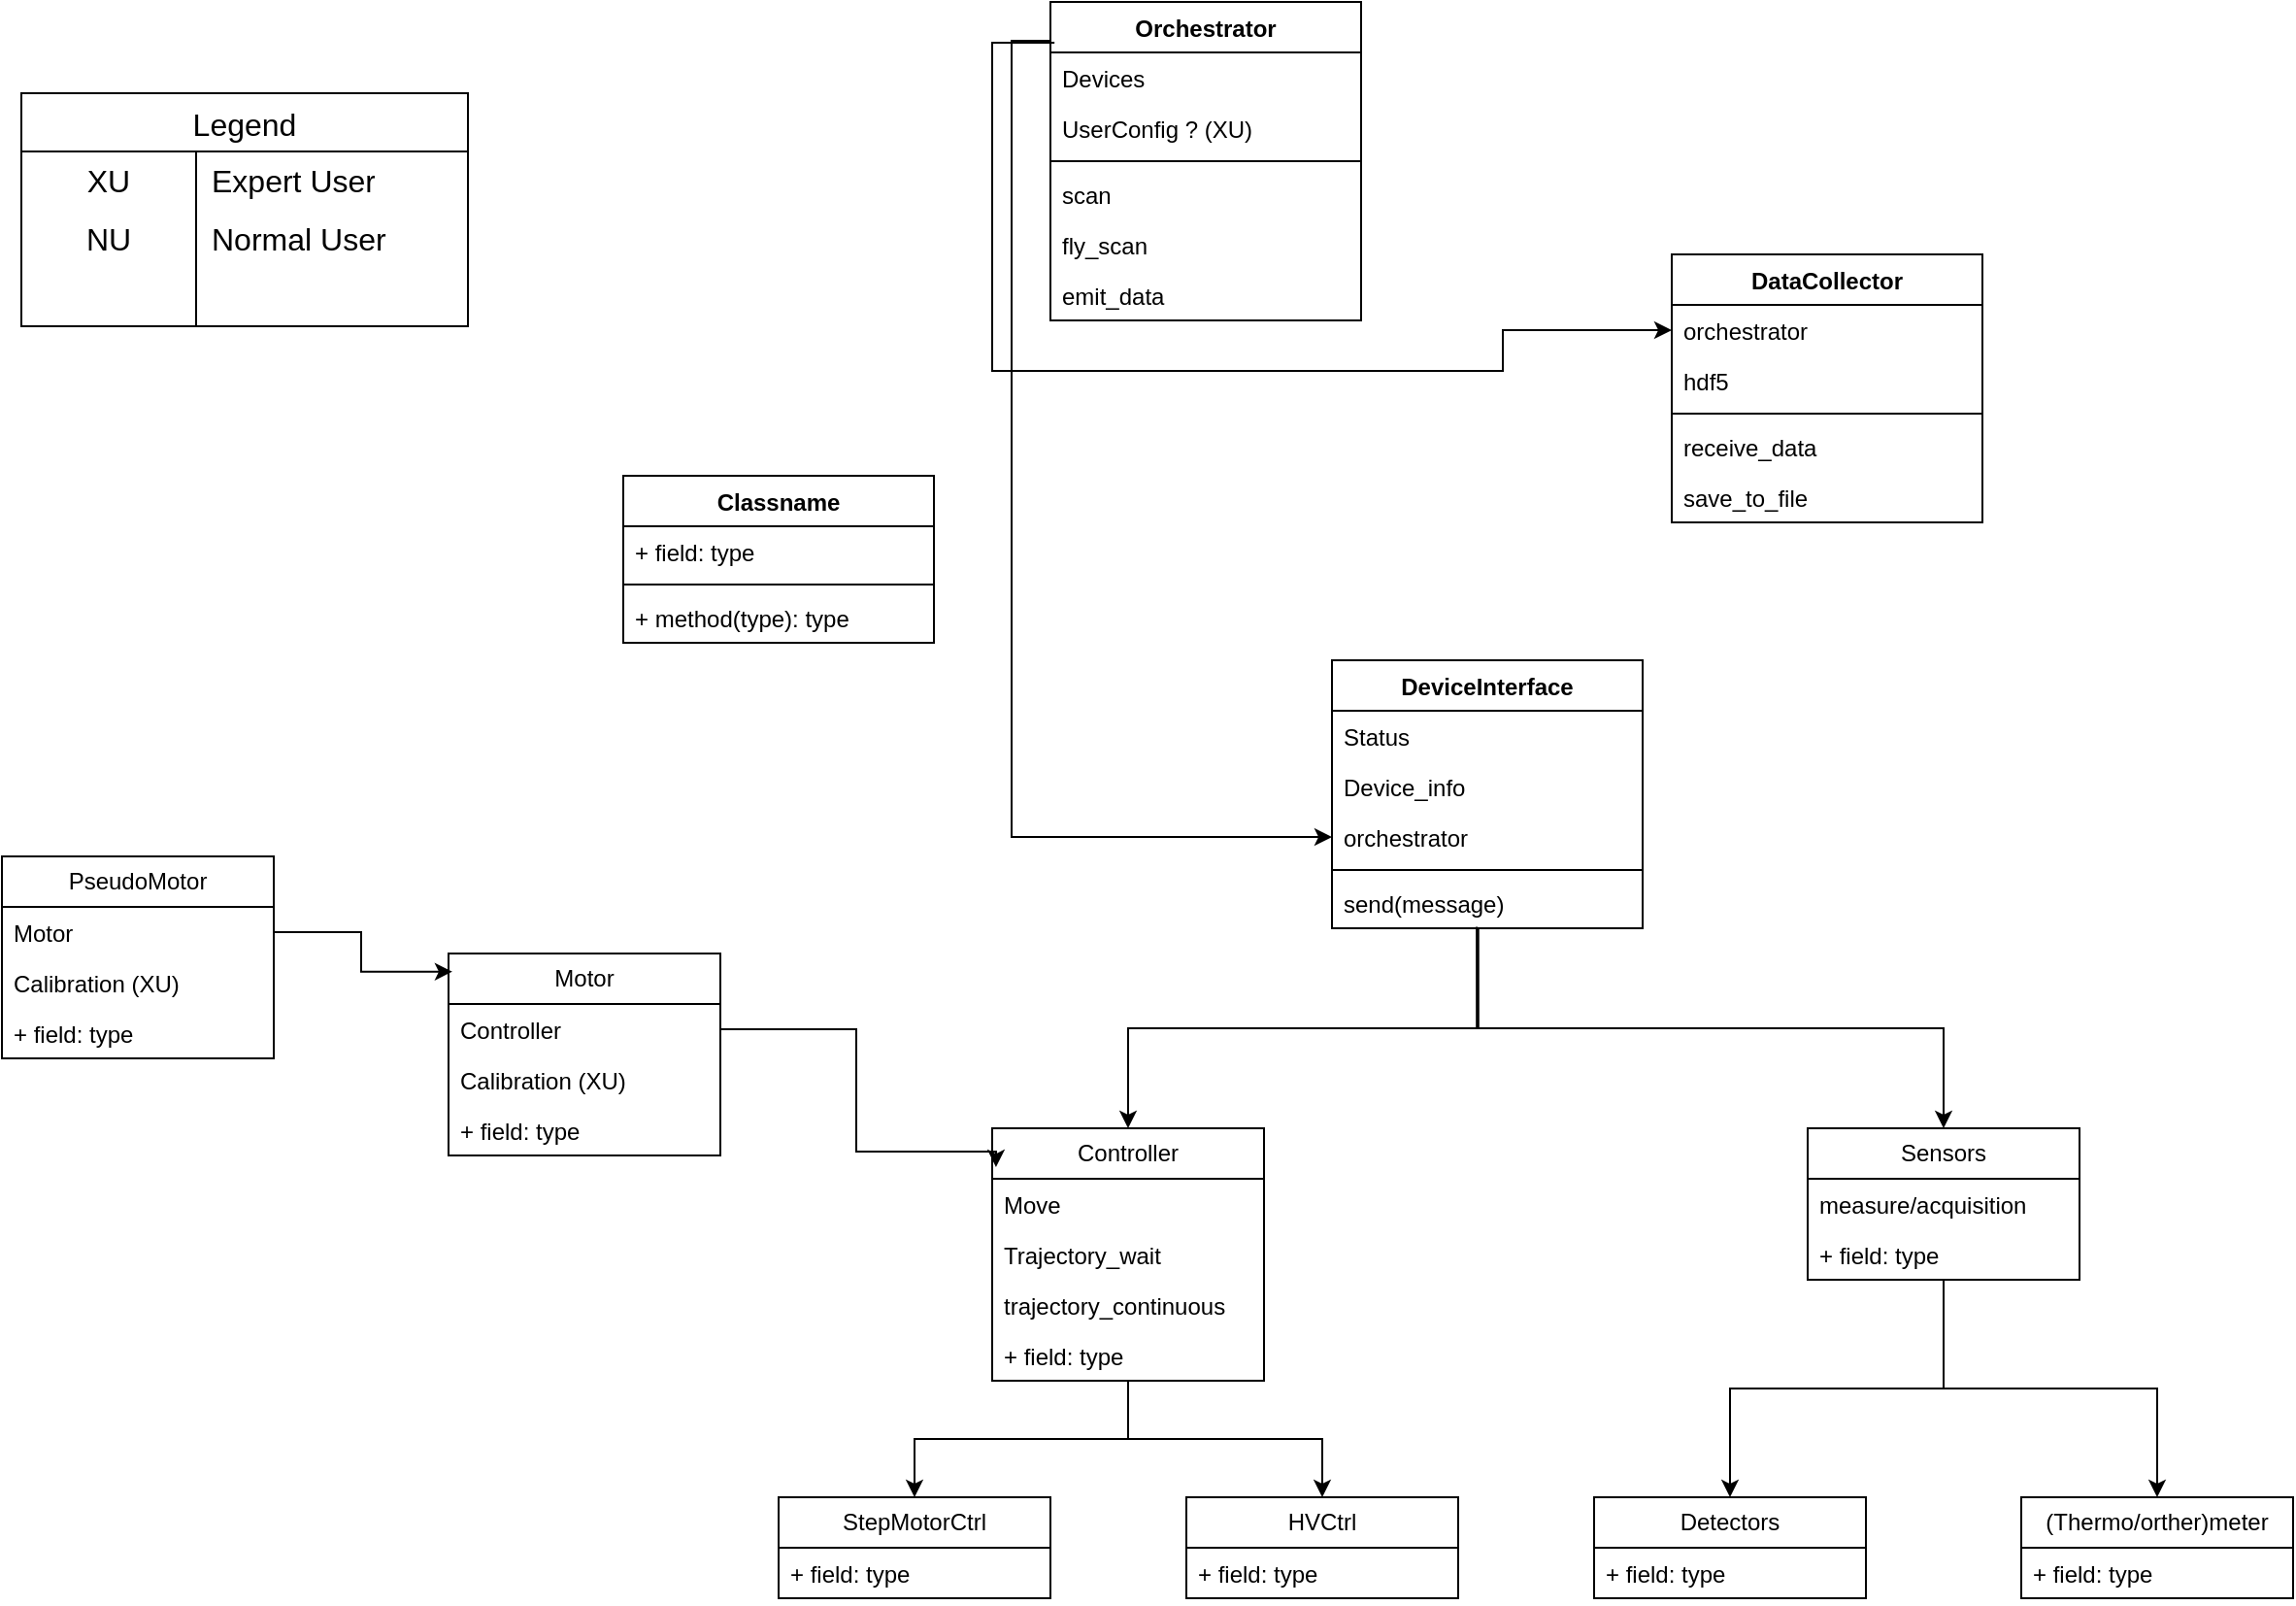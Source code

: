 <mxfile version="26.1.1">
  <diagram name="Page-1" id="jzfH1VilMcG5cgDZMwp6">
    <mxGraphModel dx="2126" dy="1706" grid="1" gridSize="10" guides="1" tooltips="1" connect="1" arrows="1" fold="1" page="1" pageScale="1" pageWidth="850" pageHeight="1100" math="0" shadow="0">
      <root>
        <mxCell id="0" />
        <mxCell id="1" parent="0" />
        <mxCell id="Qvts3UdeTk0v4JKuU7ID-21" value="" style="edgeStyle=orthogonalEdgeStyle;rounded=0;orthogonalLoop=1;jettySize=auto;html=1;exitX=0.466;exitY=0.969;exitDx=0;exitDy=0;exitPerimeter=0;" parent="1" source="N3Errv8hl5WR_gQO_PK9-5" target="Qvts3UdeTk0v4JKuU7ID-16" edge="1">
          <mxGeometry relative="1" as="geometry">
            <mxPoint x="420" y="270" as="sourcePoint" />
          </mxGeometry>
        </mxCell>
        <mxCell id="Qvts3UdeTk0v4JKuU7ID-29" value="" style="edgeStyle=orthogonalEdgeStyle;rounded=0;orthogonalLoop=1;jettySize=auto;html=1;exitX=0.471;exitY=1;exitDx=0;exitDy=0;exitPerimeter=0;" parent="1" source="N3Errv8hl5WR_gQO_PK9-5" target="Qvts3UdeTk0v4JKuU7ID-24" edge="1">
          <mxGeometry relative="1" as="geometry">
            <mxPoint x="460" y="276" as="sourcePoint" />
          </mxGeometry>
        </mxCell>
        <mxCell id="Qvts3UdeTk0v4JKuU7ID-57" value="" style="edgeStyle=orthogonalEdgeStyle;rounded=0;orthogonalLoop=1;jettySize=auto;html=1;" parent="1" source="Qvts3UdeTk0v4JKuU7ID-16" target="Qvts3UdeTk0v4JKuU7ID-54" edge="1">
          <mxGeometry relative="1" as="geometry" />
        </mxCell>
        <mxCell id="Qvts3UdeTk0v4JKuU7ID-61" value="" style="edgeStyle=orthogonalEdgeStyle;rounded=0;orthogonalLoop=1;jettySize=auto;html=1;" parent="1" source="Qvts3UdeTk0v4JKuU7ID-16" target="Qvts3UdeTk0v4JKuU7ID-58" edge="1">
          <mxGeometry relative="1" as="geometry" />
        </mxCell>
        <mxCell id="Qvts3UdeTk0v4JKuU7ID-16" value="Controller" style="swimlane;fontStyle=0;childLayout=stackLayout;horizontal=1;startSize=26;fillColor=none;horizontalStack=0;resizeParent=1;resizeParentMax=0;resizeLast=0;collapsible=1;marginBottom=0;whiteSpace=wrap;html=1;" parent="1" vertex="1">
          <mxGeometry x="170" y="370" width="140" height="130" as="geometry">
            <mxRectangle x="170" y="370" width="90" height="30" as="alternateBounds" />
          </mxGeometry>
        </mxCell>
        <mxCell id="Qvts3UdeTk0v4JKuU7ID-17" value="Move" style="text;strokeColor=none;fillColor=none;align=left;verticalAlign=top;spacingLeft=4;spacingRight=4;overflow=hidden;rotatable=0;points=[[0,0.5],[1,0.5]];portConstraint=eastwest;whiteSpace=wrap;html=1;" parent="Qvts3UdeTk0v4JKuU7ID-16" vertex="1">
          <mxGeometry y="26" width="140" height="26" as="geometry" />
        </mxCell>
        <mxCell id="Qvts3UdeTk0v4JKuU7ID-19" value="Trajectory_wait" style="text;strokeColor=none;fillColor=none;align=left;verticalAlign=top;spacingLeft=4;spacingRight=4;overflow=hidden;rotatable=0;points=[[0,0.5],[1,0.5]];portConstraint=eastwest;whiteSpace=wrap;html=1;" parent="Qvts3UdeTk0v4JKuU7ID-16" vertex="1">
          <mxGeometry y="52" width="140" height="26" as="geometry" />
        </mxCell>
        <mxCell id="Qvts3UdeTk0v4JKuU7ID-79" value="trajectory_continuous" style="text;strokeColor=none;fillColor=none;align=left;verticalAlign=top;spacingLeft=4;spacingRight=4;overflow=hidden;rotatable=0;points=[[0,0.5],[1,0.5]];portConstraint=eastwest;whiteSpace=wrap;html=1;" parent="Qvts3UdeTk0v4JKuU7ID-16" vertex="1">
          <mxGeometry y="78" width="140" height="26" as="geometry" />
        </mxCell>
        <mxCell id="Qvts3UdeTk0v4JKuU7ID-80" value="+ field: type" style="text;strokeColor=none;fillColor=none;align=left;verticalAlign=top;spacingLeft=4;spacingRight=4;overflow=hidden;rotatable=0;points=[[0,0.5],[1,0.5]];portConstraint=eastwest;whiteSpace=wrap;html=1;" parent="Qvts3UdeTk0v4JKuU7ID-16" vertex="1">
          <mxGeometry y="104" width="140" height="26" as="geometry" />
        </mxCell>
        <mxCell id="Qvts3UdeTk0v4JKuU7ID-35" value="" style="edgeStyle=orthogonalEdgeStyle;rounded=0;orthogonalLoop=1;jettySize=auto;html=1;" parent="1" source="Qvts3UdeTk0v4JKuU7ID-24" target="Qvts3UdeTk0v4JKuU7ID-30" edge="1">
          <mxGeometry relative="1" as="geometry" />
        </mxCell>
        <mxCell id="Qvts3UdeTk0v4JKuU7ID-52" style="edgeStyle=orthogonalEdgeStyle;rounded=0;orthogonalLoop=1;jettySize=auto;html=1;entryX=0.5;entryY=0;entryDx=0;entryDy=0;" parent="1" source="Qvts3UdeTk0v4JKuU7ID-24" target="Qvts3UdeTk0v4JKuU7ID-47" edge="1">
          <mxGeometry relative="1" as="geometry" />
        </mxCell>
        <mxCell id="Qvts3UdeTk0v4JKuU7ID-24" value="Sensors" style="swimlane;fontStyle=0;childLayout=stackLayout;horizontal=1;startSize=26;fillColor=none;horizontalStack=0;resizeParent=1;resizeParentMax=0;resizeLast=0;collapsible=1;marginBottom=0;whiteSpace=wrap;html=1;" parent="1" vertex="1">
          <mxGeometry x="590" y="370" width="140" height="78" as="geometry">
            <mxRectangle x="360" y="370" width="80" height="30" as="alternateBounds" />
          </mxGeometry>
        </mxCell>
        <mxCell id="Qvts3UdeTk0v4JKuU7ID-26" value="measure/acquisition" style="text;strokeColor=none;fillColor=none;align=left;verticalAlign=top;spacingLeft=4;spacingRight=4;overflow=hidden;rotatable=0;points=[[0,0.5],[1,0.5]];portConstraint=eastwest;whiteSpace=wrap;html=1;" parent="Qvts3UdeTk0v4JKuU7ID-24" vertex="1">
          <mxGeometry y="26" width="140" height="26" as="geometry" />
        </mxCell>
        <mxCell id="Qvts3UdeTk0v4JKuU7ID-28" value="+ field: type" style="text;strokeColor=none;fillColor=none;align=left;verticalAlign=top;spacingLeft=4;spacingRight=4;overflow=hidden;rotatable=0;points=[[0,0.5],[1,0.5]];portConstraint=eastwest;whiteSpace=wrap;html=1;" parent="Qvts3UdeTk0v4JKuU7ID-24" vertex="1">
          <mxGeometry y="52" width="140" height="26" as="geometry" />
        </mxCell>
        <mxCell id="Qvts3UdeTk0v4JKuU7ID-30" value="Detectors" style="swimlane;fontStyle=0;childLayout=stackLayout;horizontal=1;startSize=26;fillColor=none;horizontalStack=0;resizeParent=1;resizeParentMax=0;resizeLast=0;collapsible=1;marginBottom=0;whiteSpace=wrap;html=1;" parent="1" vertex="1">
          <mxGeometry x="480" y="560" width="140" height="52" as="geometry">
            <mxRectangle x="355" y="490" width="90" height="30" as="alternateBounds" />
          </mxGeometry>
        </mxCell>
        <mxCell id="Qvts3UdeTk0v4JKuU7ID-33" value="+ field: type" style="text;strokeColor=none;fillColor=none;align=left;verticalAlign=top;spacingLeft=4;spacingRight=4;overflow=hidden;rotatable=0;points=[[0,0.5],[1,0.5]];portConstraint=eastwest;whiteSpace=wrap;html=1;" parent="Qvts3UdeTk0v4JKuU7ID-30" vertex="1">
          <mxGeometry y="26" width="140" height="26" as="geometry" />
        </mxCell>
        <mxCell id="Qvts3UdeTk0v4JKuU7ID-37" value="Motor" style="swimlane;fontStyle=0;childLayout=stackLayout;horizontal=1;startSize=26;fillColor=none;horizontalStack=0;resizeParent=1;resizeParentMax=0;resizeLast=0;collapsible=1;marginBottom=0;whiteSpace=wrap;html=1;" parent="1" vertex="1">
          <mxGeometry x="-110" y="280" width="140" height="104" as="geometry">
            <mxRectangle x="170" y="370" width="90" height="30" as="alternateBounds" />
          </mxGeometry>
        </mxCell>
        <mxCell id="Qvts3UdeTk0v4JKuU7ID-38" value="Controller" style="text;strokeColor=none;fillColor=none;align=left;verticalAlign=top;spacingLeft=4;spacingRight=4;overflow=hidden;rotatable=0;points=[[0,0.5],[1,0.5]];portConstraint=eastwest;whiteSpace=wrap;html=1;" parent="Qvts3UdeTk0v4JKuU7ID-37" vertex="1">
          <mxGeometry y="26" width="140" height="26" as="geometry" />
        </mxCell>
        <mxCell id="Qvts3UdeTk0v4JKuU7ID-39" value="Calibration (XU)" style="text;strokeColor=none;fillColor=none;align=left;verticalAlign=top;spacingLeft=4;spacingRight=4;overflow=hidden;rotatable=0;points=[[0,0.5],[1,0.5]];portConstraint=eastwest;whiteSpace=wrap;html=1;" parent="Qvts3UdeTk0v4JKuU7ID-37" vertex="1">
          <mxGeometry y="52" width="140" height="26" as="geometry" />
        </mxCell>
        <mxCell id="Qvts3UdeTk0v4JKuU7ID-62" value="+ field: type" style="text;strokeColor=none;fillColor=none;align=left;verticalAlign=top;spacingLeft=4;spacingRight=4;overflow=hidden;rotatable=0;points=[[0,0.5],[1,0.5]];portConstraint=eastwest;whiteSpace=wrap;html=1;" parent="Qvts3UdeTk0v4JKuU7ID-37" vertex="1">
          <mxGeometry y="78" width="140" height="26" as="geometry" />
        </mxCell>
        <mxCell id="Qvts3UdeTk0v4JKuU7ID-41" value="PseudoMotor" style="swimlane;fontStyle=0;childLayout=stackLayout;horizontal=1;startSize=26;fillColor=none;horizontalStack=0;resizeParent=1;resizeParentMax=0;resizeLast=0;collapsible=1;marginBottom=0;whiteSpace=wrap;html=1;" parent="1" vertex="1">
          <mxGeometry x="-340" y="230" width="140" height="104" as="geometry">
            <mxRectangle x="170" y="370" width="90" height="30" as="alternateBounds" />
          </mxGeometry>
        </mxCell>
        <mxCell id="Qvts3UdeTk0v4JKuU7ID-42" value="Motor" style="text;strokeColor=none;fillColor=none;align=left;verticalAlign=top;spacingLeft=4;spacingRight=4;overflow=hidden;rotatable=0;points=[[0,0.5],[1,0.5]];portConstraint=eastwest;whiteSpace=wrap;html=1;" parent="Qvts3UdeTk0v4JKuU7ID-41" vertex="1">
          <mxGeometry y="26" width="140" height="26" as="geometry" />
        </mxCell>
        <mxCell id="Qvts3UdeTk0v4JKuU7ID-65" value="Calibration (XU)" style="text;strokeColor=none;fillColor=none;align=left;verticalAlign=top;spacingLeft=4;spacingRight=4;overflow=hidden;rotatable=0;points=[[0,0.5],[1,0.5]];portConstraint=eastwest;whiteSpace=wrap;html=1;" parent="Qvts3UdeTk0v4JKuU7ID-41" vertex="1">
          <mxGeometry y="52" width="140" height="26" as="geometry" />
        </mxCell>
        <mxCell id="Qvts3UdeTk0v4JKuU7ID-43" value="+ field: type" style="text;strokeColor=none;fillColor=none;align=left;verticalAlign=top;spacingLeft=4;spacingRight=4;overflow=hidden;rotatable=0;points=[[0,0.5],[1,0.5]];portConstraint=eastwest;whiteSpace=wrap;html=1;" parent="Qvts3UdeTk0v4JKuU7ID-41" vertex="1">
          <mxGeometry y="78" width="140" height="26" as="geometry" />
        </mxCell>
        <mxCell id="Qvts3UdeTk0v4JKuU7ID-45" style="edgeStyle=orthogonalEdgeStyle;rounded=0;orthogonalLoop=1;jettySize=auto;html=1;entryX=0.014;entryY=0.154;entryDx=0;entryDy=0;entryPerimeter=0;" parent="1" source="Qvts3UdeTk0v4JKuU7ID-38" target="Qvts3UdeTk0v4JKuU7ID-16" edge="1">
          <mxGeometry relative="1" as="geometry">
            <Array as="points">
              <mxPoint x="100" y="319" />
              <mxPoint x="100" y="382" />
            </Array>
          </mxGeometry>
        </mxCell>
        <mxCell id="Qvts3UdeTk0v4JKuU7ID-46" style="edgeStyle=orthogonalEdgeStyle;rounded=0;orthogonalLoop=1;jettySize=auto;html=1;entryX=0.014;entryY=0.09;entryDx=0;entryDy=0;entryPerimeter=0;" parent="1" source="Qvts3UdeTk0v4JKuU7ID-42" target="Qvts3UdeTk0v4JKuU7ID-37" edge="1">
          <mxGeometry relative="1" as="geometry" />
        </mxCell>
        <mxCell id="Qvts3UdeTk0v4JKuU7ID-47" value="(Thermo/orther)meter" style="swimlane;fontStyle=0;childLayout=stackLayout;horizontal=1;startSize=26;fillColor=none;horizontalStack=0;resizeParent=1;resizeParentMax=0;resizeLast=0;collapsible=1;marginBottom=0;whiteSpace=wrap;html=1;" parent="1" vertex="1">
          <mxGeometry x="700" y="560" width="140" height="52" as="geometry">
            <mxRectangle x="355" y="490" width="90" height="30" as="alternateBounds" />
          </mxGeometry>
        </mxCell>
        <mxCell id="Qvts3UdeTk0v4JKuU7ID-50" value="+ field: type" style="text;strokeColor=none;fillColor=none;align=left;verticalAlign=top;spacingLeft=4;spacingRight=4;overflow=hidden;rotatable=0;points=[[0,0.5],[1,0.5]];portConstraint=eastwest;whiteSpace=wrap;html=1;" parent="Qvts3UdeTk0v4JKuU7ID-47" vertex="1">
          <mxGeometry y="26" width="140" height="26" as="geometry" />
        </mxCell>
        <mxCell id="Qvts3UdeTk0v4JKuU7ID-54" value="StepMotorCtrl" style="swimlane;fontStyle=0;childLayout=stackLayout;horizontal=1;startSize=26;fillColor=none;horizontalStack=0;resizeParent=1;resizeParentMax=0;resizeLast=0;collapsible=1;marginBottom=0;whiteSpace=wrap;html=1;" parent="1" vertex="1">
          <mxGeometry x="60" y="560" width="140" height="52" as="geometry">
            <mxRectangle x="170" y="370" width="90" height="30" as="alternateBounds" />
          </mxGeometry>
        </mxCell>
        <mxCell id="Qvts3UdeTk0v4JKuU7ID-56" value="+ field: type" style="text;strokeColor=none;fillColor=none;align=left;verticalAlign=top;spacingLeft=4;spacingRight=4;overflow=hidden;rotatable=0;points=[[0,0.5],[1,0.5]];portConstraint=eastwest;whiteSpace=wrap;html=1;" parent="Qvts3UdeTk0v4JKuU7ID-54" vertex="1">
          <mxGeometry y="26" width="140" height="26" as="geometry" />
        </mxCell>
        <mxCell id="Qvts3UdeTk0v4JKuU7ID-58" value="HVCtrl" style="swimlane;fontStyle=0;childLayout=stackLayout;horizontal=1;startSize=26;fillColor=none;horizontalStack=0;resizeParent=1;resizeParentMax=0;resizeLast=0;collapsible=1;marginBottom=0;whiteSpace=wrap;html=1;" parent="1" vertex="1">
          <mxGeometry x="270" y="560" width="140" height="52" as="geometry">
            <mxRectangle x="170" y="370" width="90" height="30" as="alternateBounds" />
          </mxGeometry>
        </mxCell>
        <mxCell id="Qvts3UdeTk0v4JKuU7ID-60" value="+ field: type" style="text;strokeColor=none;fillColor=none;align=left;verticalAlign=top;spacingLeft=4;spacingRight=4;overflow=hidden;rotatable=0;points=[[0,0.5],[1,0.5]];portConstraint=eastwest;whiteSpace=wrap;html=1;" parent="Qvts3UdeTk0v4JKuU7ID-58" vertex="1">
          <mxGeometry y="26" width="140" height="26" as="geometry" />
        </mxCell>
        <mxCell id="Qvts3UdeTk0v4JKuU7ID-66" value="Legend" style="shape=table;startSize=30;container=1;collapsible=0;childLayout=tableLayout;fixedRows=1;rowLines=0;fontStyle=0;strokeColor=default;fontSize=16;" parent="1" vertex="1">
          <mxGeometry x="-330" y="-163" width="230" height="120" as="geometry" />
        </mxCell>
        <mxCell id="Qvts3UdeTk0v4JKuU7ID-67" value="" style="shape=tableRow;horizontal=0;startSize=0;swimlaneHead=0;swimlaneBody=0;top=0;left=0;bottom=0;right=0;collapsible=0;dropTarget=0;fillColor=none;points=[[0,0.5],[1,0.5]];portConstraint=eastwest;strokeColor=inherit;fontSize=16;" parent="Qvts3UdeTk0v4JKuU7ID-66" vertex="1">
          <mxGeometry y="30" width="230" height="30" as="geometry" />
        </mxCell>
        <mxCell id="Qvts3UdeTk0v4JKuU7ID-68" value="XU" style="shape=partialRectangle;html=1;whiteSpace=wrap;connectable=0;fillColor=none;top=0;left=0;bottom=0;right=0;overflow=hidden;pointerEvents=1;strokeColor=inherit;fontSize=16;" parent="Qvts3UdeTk0v4JKuU7ID-67" vertex="1">
          <mxGeometry width="90" height="30" as="geometry">
            <mxRectangle width="90" height="30" as="alternateBounds" />
          </mxGeometry>
        </mxCell>
        <mxCell id="Qvts3UdeTk0v4JKuU7ID-69" value="Expert User" style="shape=partialRectangle;html=1;whiteSpace=wrap;connectable=0;fillColor=none;top=0;left=0;bottom=0;right=0;align=left;spacingLeft=6;overflow=hidden;strokeColor=inherit;fontSize=16;" parent="Qvts3UdeTk0v4JKuU7ID-67" vertex="1">
          <mxGeometry x="90" width="140" height="30" as="geometry">
            <mxRectangle width="140" height="30" as="alternateBounds" />
          </mxGeometry>
        </mxCell>
        <mxCell id="Qvts3UdeTk0v4JKuU7ID-70" value="" style="shape=tableRow;horizontal=0;startSize=0;swimlaneHead=0;swimlaneBody=0;top=0;left=0;bottom=0;right=0;collapsible=0;dropTarget=0;fillColor=none;points=[[0,0.5],[1,0.5]];portConstraint=eastwest;strokeColor=inherit;fontSize=16;" parent="Qvts3UdeTk0v4JKuU7ID-66" vertex="1">
          <mxGeometry y="60" width="230" height="30" as="geometry" />
        </mxCell>
        <mxCell id="Qvts3UdeTk0v4JKuU7ID-71" value="NU" style="shape=partialRectangle;html=1;whiteSpace=wrap;connectable=0;fillColor=none;top=0;left=0;bottom=0;right=0;overflow=hidden;strokeColor=inherit;fontSize=16;" parent="Qvts3UdeTk0v4JKuU7ID-70" vertex="1">
          <mxGeometry width="90" height="30" as="geometry">
            <mxRectangle width="90" height="30" as="alternateBounds" />
          </mxGeometry>
        </mxCell>
        <mxCell id="Qvts3UdeTk0v4JKuU7ID-72" value="Normal User" style="shape=partialRectangle;html=1;whiteSpace=wrap;connectable=0;fillColor=none;top=0;left=0;bottom=0;right=0;align=left;spacingLeft=6;overflow=hidden;strokeColor=inherit;fontSize=16;" parent="Qvts3UdeTk0v4JKuU7ID-70" vertex="1">
          <mxGeometry x="90" width="140" height="30" as="geometry">
            <mxRectangle width="140" height="30" as="alternateBounds" />
          </mxGeometry>
        </mxCell>
        <mxCell id="Qvts3UdeTk0v4JKuU7ID-73" value="" style="shape=tableRow;horizontal=0;startSize=0;swimlaneHead=0;swimlaneBody=0;top=0;left=0;bottom=0;right=0;collapsible=0;dropTarget=0;fillColor=none;points=[[0,0.5],[1,0.5]];portConstraint=eastwest;strokeColor=inherit;fontSize=16;" parent="Qvts3UdeTk0v4JKuU7ID-66" vertex="1">
          <mxGeometry y="90" width="230" height="30" as="geometry" />
        </mxCell>
        <mxCell id="Qvts3UdeTk0v4JKuU7ID-74" value="" style="shape=partialRectangle;html=1;whiteSpace=wrap;connectable=0;fillColor=none;top=0;left=0;bottom=0;right=0;overflow=hidden;strokeColor=inherit;fontSize=16;" parent="Qvts3UdeTk0v4JKuU7ID-73" vertex="1">
          <mxGeometry width="90" height="30" as="geometry">
            <mxRectangle width="90" height="30" as="alternateBounds" />
          </mxGeometry>
        </mxCell>
        <mxCell id="Qvts3UdeTk0v4JKuU7ID-75" value="" style="shape=partialRectangle;html=1;whiteSpace=wrap;connectable=0;fillColor=none;top=0;left=0;bottom=0;right=0;align=left;spacingLeft=6;overflow=hidden;strokeColor=inherit;fontSize=16;" parent="Qvts3UdeTk0v4JKuU7ID-73" vertex="1">
          <mxGeometry x="90" width="140" height="30" as="geometry">
            <mxRectangle width="140" height="30" as="alternateBounds" />
          </mxGeometry>
        </mxCell>
        <mxCell id="Qvts3UdeTk0v4JKuU7ID-90" style="edgeStyle=orthogonalEdgeStyle;rounded=0;orthogonalLoop=1;jettySize=auto;html=1;exitX=0;exitY=0.122;exitDx=0;exitDy=0;exitPerimeter=0;" parent="1" source="qdlEUWQV8HOYzkZZBEZx-1" target="N3Errv8hl5WR_gQO_PK9-7" edge="1">
          <mxGeometry relative="1" as="geometry">
            <mxPoint x="530" y="159" as="targetPoint" />
          </mxGeometry>
        </mxCell>
        <mxCell id="Qvts3UdeTk0v4JKuU7ID-96" value="Classname" style="swimlane;fontStyle=1;align=center;verticalAlign=top;childLayout=stackLayout;horizontal=1;startSize=26;horizontalStack=0;resizeParent=1;resizeParentMax=0;resizeLast=0;collapsible=1;marginBottom=0;whiteSpace=wrap;html=1;" parent="1" vertex="1">
          <mxGeometry x="-20" y="34" width="160" height="86" as="geometry" />
        </mxCell>
        <mxCell id="Qvts3UdeTk0v4JKuU7ID-97" value="+ field: type" style="text;strokeColor=none;fillColor=none;align=left;verticalAlign=top;spacingLeft=4;spacingRight=4;overflow=hidden;rotatable=0;points=[[0,0.5],[1,0.5]];portConstraint=eastwest;whiteSpace=wrap;html=1;" parent="Qvts3UdeTk0v4JKuU7ID-96" vertex="1">
          <mxGeometry y="26" width="160" height="26" as="geometry" />
        </mxCell>
        <mxCell id="Qvts3UdeTk0v4JKuU7ID-98" value="" style="line;strokeWidth=1;fillColor=none;align=left;verticalAlign=middle;spacingTop=-1;spacingLeft=3;spacingRight=3;rotatable=0;labelPosition=right;points=[];portConstraint=eastwest;strokeColor=inherit;" parent="Qvts3UdeTk0v4JKuU7ID-96" vertex="1">
          <mxGeometry y="52" width="160" height="8" as="geometry" />
        </mxCell>
        <mxCell id="Qvts3UdeTk0v4JKuU7ID-99" value="+ method(type): type" style="text;strokeColor=none;fillColor=none;align=left;verticalAlign=top;spacingLeft=4;spacingRight=4;overflow=hidden;rotatable=0;points=[[0,0.5],[1,0.5]];portConstraint=eastwest;whiteSpace=wrap;html=1;" parent="Qvts3UdeTk0v4JKuU7ID-96" vertex="1">
          <mxGeometry y="60" width="160" height="26" as="geometry" />
        </mxCell>
        <mxCell id="qdlEUWQV8HOYzkZZBEZx-1" value="Orchestrator" style="swimlane;fontStyle=1;align=center;verticalAlign=top;childLayout=stackLayout;horizontal=1;startSize=26;horizontalStack=0;resizeParent=1;resizeParentMax=0;resizeLast=0;collapsible=1;marginBottom=0;whiteSpace=wrap;html=1;" parent="1" vertex="1">
          <mxGeometry x="200" y="-210" width="160" height="164" as="geometry" />
        </mxCell>
        <mxCell id="qdlEUWQV8HOYzkZZBEZx-2" value="Devices" style="text;strokeColor=none;fillColor=none;align=left;verticalAlign=top;spacingLeft=4;spacingRight=4;overflow=hidden;rotatable=0;points=[[0,0.5],[1,0.5]];portConstraint=eastwest;whiteSpace=wrap;html=1;" parent="qdlEUWQV8HOYzkZZBEZx-1" vertex="1">
          <mxGeometry y="26" width="160" height="26" as="geometry" />
        </mxCell>
        <mxCell id="qdlEUWQV8HOYzkZZBEZx-5" value="UserConfig ? (XU)" style="text;strokeColor=none;fillColor=none;align=left;verticalAlign=top;spacingLeft=4;spacingRight=4;overflow=hidden;rotatable=0;points=[[0,0.5],[1,0.5]];portConstraint=eastwest;whiteSpace=wrap;html=1;" parent="qdlEUWQV8HOYzkZZBEZx-1" vertex="1">
          <mxGeometry y="52" width="160" height="26" as="geometry" />
        </mxCell>
        <mxCell id="qdlEUWQV8HOYzkZZBEZx-3" value="" style="line;strokeWidth=1;fillColor=none;align=left;verticalAlign=middle;spacingTop=-1;spacingLeft=3;spacingRight=3;rotatable=0;labelPosition=right;points=[];portConstraint=eastwest;strokeColor=inherit;" parent="qdlEUWQV8HOYzkZZBEZx-1" vertex="1">
          <mxGeometry y="78" width="160" height="8" as="geometry" />
        </mxCell>
        <mxCell id="qdlEUWQV8HOYzkZZBEZx-4" value="&lt;div&gt;scan&lt;/div&gt;" style="text;strokeColor=none;fillColor=none;align=left;verticalAlign=top;spacingLeft=4;spacingRight=4;overflow=hidden;rotatable=0;points=[[0,0.5],[1,0.5]];portConstraint=eastwest;whiteSpace=wrap;html=1;" parent="qdlEUWQV8HOYzkZZBEZx-1" vertex="1">
          <mxGeometry y="86" width="160" height="26" as="geometry" />
        </mxCell>
        <mxCell id="qdlEUWQV8HOYzkZZBEZx-6" value="fly_scan" style="text;strokeColor=none;fillColor=none;align=left;verticalAlign=top;spacingLeft=4;spacingRight=4;overflow=hidden;rotatable=0;points=[[0,0.5],[1,0.5]];portConstraint=eastwest;whiteSpace=wrap;html=1;" parent="qdlEUWQV8HOYzkZZBEZx-1" vertex="1">
          <mxGeometry y="112" width="160" height="26" as="geometry" />
        </mxCell>
        <mxCell id="qdlEUWQV8HOYzkZZBEZx-7" value="emit_data" style="text;strokeColor=none;fillColor=none;align=left;verticalAlign=top;spacingLeft=4;spacingRight=4;overflow=hidden;rotatable=0;points=[[0,0.5],[1,0.5]];portConstraint=eastwest;whiteSpace=wrap;html=1;" parent="qdlEUWQV8HOYzkZZBEZx-1" vertex="1">
          <mxGeometry y="138" width="160" height="26" as="geometry" />
        </mxCell>
        <mxCell id="N3Errv8hl5WR_gQO_PK9-2" value="DeviceInterface" style="swimlane;fontStyle=1;align=center;verticalAlign=top;childLayout=stackLayout;horizontal=1;startSize=26;horizontalStack=0;resizeParent=1;resizeParentMax=0;resizeLast=0;collapsible=1;marginBottom=0;whiteSpace=wrap;html=1;" vertex="1" parent="1">
          <mxGeometry x="345" y="129" width="160" height="138" as="geometry" />
        </mxCell>
        <mxCell id="N3Errv8hl5WR_gQO_PK9-3" value="Status" style="text;strokeColor=none;fillColor=none;align=left;verticalAlign=top;spacingLeft=4;spacingRight=4;overflow=hidden;rotatable=0;points=[[0,0.5],[1,0.5]];portConstraint=eastwest;whiteSpace=wrap;html=1;" vertex="1" parent="N3Errv8hl5WR_gQO_PK9-2">
          <mxGeometry y="26" width="160" height="26" as="geometry" />
        </mxCell>
        <mxCell id="N3Errv8hl5WR_gQO_PK9-6" value="Device_info" style="text;strokeColor=none;fillColor=none;align=left;verticalAlign=top;spacingLeft=4;spacingRight=4;overflow=hidden;rotatable=0;points=[[0,0.5],[1,0.5]];portConstraint=eastwest;whiteSpace=wrap;html=1;" vertex="1" parent="N3Errv8hl5WR_gQO_PK9-2">
          <mxGeometry y="52" width="160" height="26" as="geometry" />
        </mxCell>
        <mxCell id="N3Errv8hl5WR_gQO_PK9-7" value="orchestrator" style="text;strokeColor=none;fillColor=none;align=left;verticalAlign=top;spacingLeft=4;spacingRight=4;overflow=hidden;rotatable=0;points=[[0,0.5],[1,0.5]];portConstraint=eastwest;whiteSpace=wrap;html=1;" vertex="1" parent="N3Errv8hl5WR_gQO_PK9-2">
          <mxGeometry y="78" width="160" height="26" as="geometry" />
        </mxCell>
        <mxCell id="N3Errv8hl5WR_gQO_PK9-4" value="" style="line;strokeWidth=1;fillColor=none;align=left;verticalAlign=middle;spacingTop=-1;spacingLeft=3;spacingRight=3;rotatable=0;labelPosition=right;points=[];portConstraint=eastwest;strokeColor=inherit;" vertex="1" parent="N3Errv8hl5WR_gQO_PK9-2">
          <mxGeometry y="104" width="160" height="8" as="geometry" />
        </mxCell>
        <mxCell id="N3Errv8hl5WR_gQO_PK9-5" value="send(message)" style="text;strokeColor=none;fillColor=none;align=left;verticalAlign=top;spacingLeft=4;spacingRight=4;overflow=hidden;rotatable=0;points=[[0,0.5],[1,0.5]];portConstraint=eastwest;whiteSpace=wrap;html=1;" vertex="1" parent="N3Errv8hl5WR_gQO_PK9-2">
          <mxGeometry y="112" width="160" height="26" as="geometry" />
        </mxCell>
        <mxCell id="N3Errv8hl5WR_gQO_PK9-8" value="DataCollector" style="swimlane;fontStyle=1;align=center;verticalAlign=top;childLayout=stackLayout;horizontal=1;startSize=26;horizontalStack=0;resizeParent=1;resizeParentMax=0;resizeLast=0;collapsible=1;marginBottom=0;whiteSpace=wrap;html=1;" vertex="1" parent="1">
          <mxGeometry x="520" y="-80" width="160" height="138" as="geometry" />
        </mxCell>
        <mxCell id="N3Errv8hl5WR_gQO_PK9-9" value="orchestrator" style="text;strokeColor=none;fillColor=none;align=left;verticalAlign=top;spacingLeft=4;spacingRight=4;overflow=hidden;rotatable=0;points=[[0,0.5],[1,0.5]];portConstraint=eastwest;whiteSpace=wrap;html=1;" vertex="1" parent="N3Errv8hl5WR_gQO_PK9-8">
          <mxGeometry y="26" width="160" height="26" as="geometry" />
        </mxCell>
        <mxCell id="N3Errv8hl5WR_gQO_PK9-12" value="hdf5" style="text;strokeColor=none;fillColor=none;align=left;verticalAlign=top;spacingLeft=4;spacingRight=4;overflow=hidden;rotatable=0;points=[[0,0.5],[1,0.5]];portConstraint=eastwest;whiteSpace=wrap;html=1;" vertex="1" parent="N3Errv8hl5WR_gQO_PK9-8">
          <mxGeometry y="52" width="160" height="26" as="geometry" />
        </mxCell>
        <mxCell id="N3Errv8hl5WR_gQO_PK9-10" value="" style="line;strokeWidth=1;fillColor=none;align=left;verticalAlign=middle;spacingTop=-1;spacingLeft=3;spacingRight=3;rotatable=0;labelPosition=right;points=[];portConstraint=eastwest;strokeColor=inherit;" vertex="1" parent="N3Errv8hl5WR_gQO_PK9-8">
          <mxGeometry y="78" width="160" height="8" as="geometry" />
        </mxCell>
        <mxCell id="N3Errv8hl5WR_gQO_PK9-11" value="receive_data" style="text;strokeColor=none;fillColor=none;align=left;verticalAlign=top;spacingLeft=4;spacingRight=4;overflow=hidden;rotatable=0;points=[[0,0.5],[1,0.5]];portConstraint=eastwest;whiteSpace=wrap;html=1;" vertex="1" parent="N3Errv8hl5WR_gQO_PK9-8">
          <mxGeometry y="86" width="160" height="26" as="geometry" />
        </mxCell>
        <mxCell id="N3Errv8hl5WR_gQO_PK9-13" value="save_to_file" style="text;strokeColor=none;fillColor=none;align=left;verticalAlign=top;spacingLeft=4;spacingRight=4;overflow=hidden;rotatable=0;points=[[0,0.5],[1,0.5]];portConstraint=eastwest;whiteSpace=wrap;html=1;" vertex="1" parent="N3Errv8hl5WR_gQO_PK9-8">
          <mxGeometry y="112" width="160" height="26" as="geometry" />
        </mxCell>
        <mxCell id="N3Errv8hl5WR_gQO_PK9-14" style="edgeStyle=orthogonalEdgeStyle;rounded=0;orthogonalLoop=1;jettySize=auto;html=1;exitX=0.013;exitY=0.128;exitDx=0;exitDy=0;exitPerimeter=0;" edge="1" parent="1" source="qdlEUWQV8HOYzkZZBEZx-1" target="N3Errv8hl5WR_gQO_PK9-9">
          <mxGeometry relative="1" as="geometry">
            <Array as="points">
              <mxPoint x="170" y="-189" />
              <mxPoint x="170" y="-20" />
              <mxPoint x="433" y="-20" />
              <mxPoint x="433" y="-41" />
            </Array>
          </mxGeometry>
        </mxCell>
      </root>
    </mxGraphModel>
  </diagram>
</mxfile>
